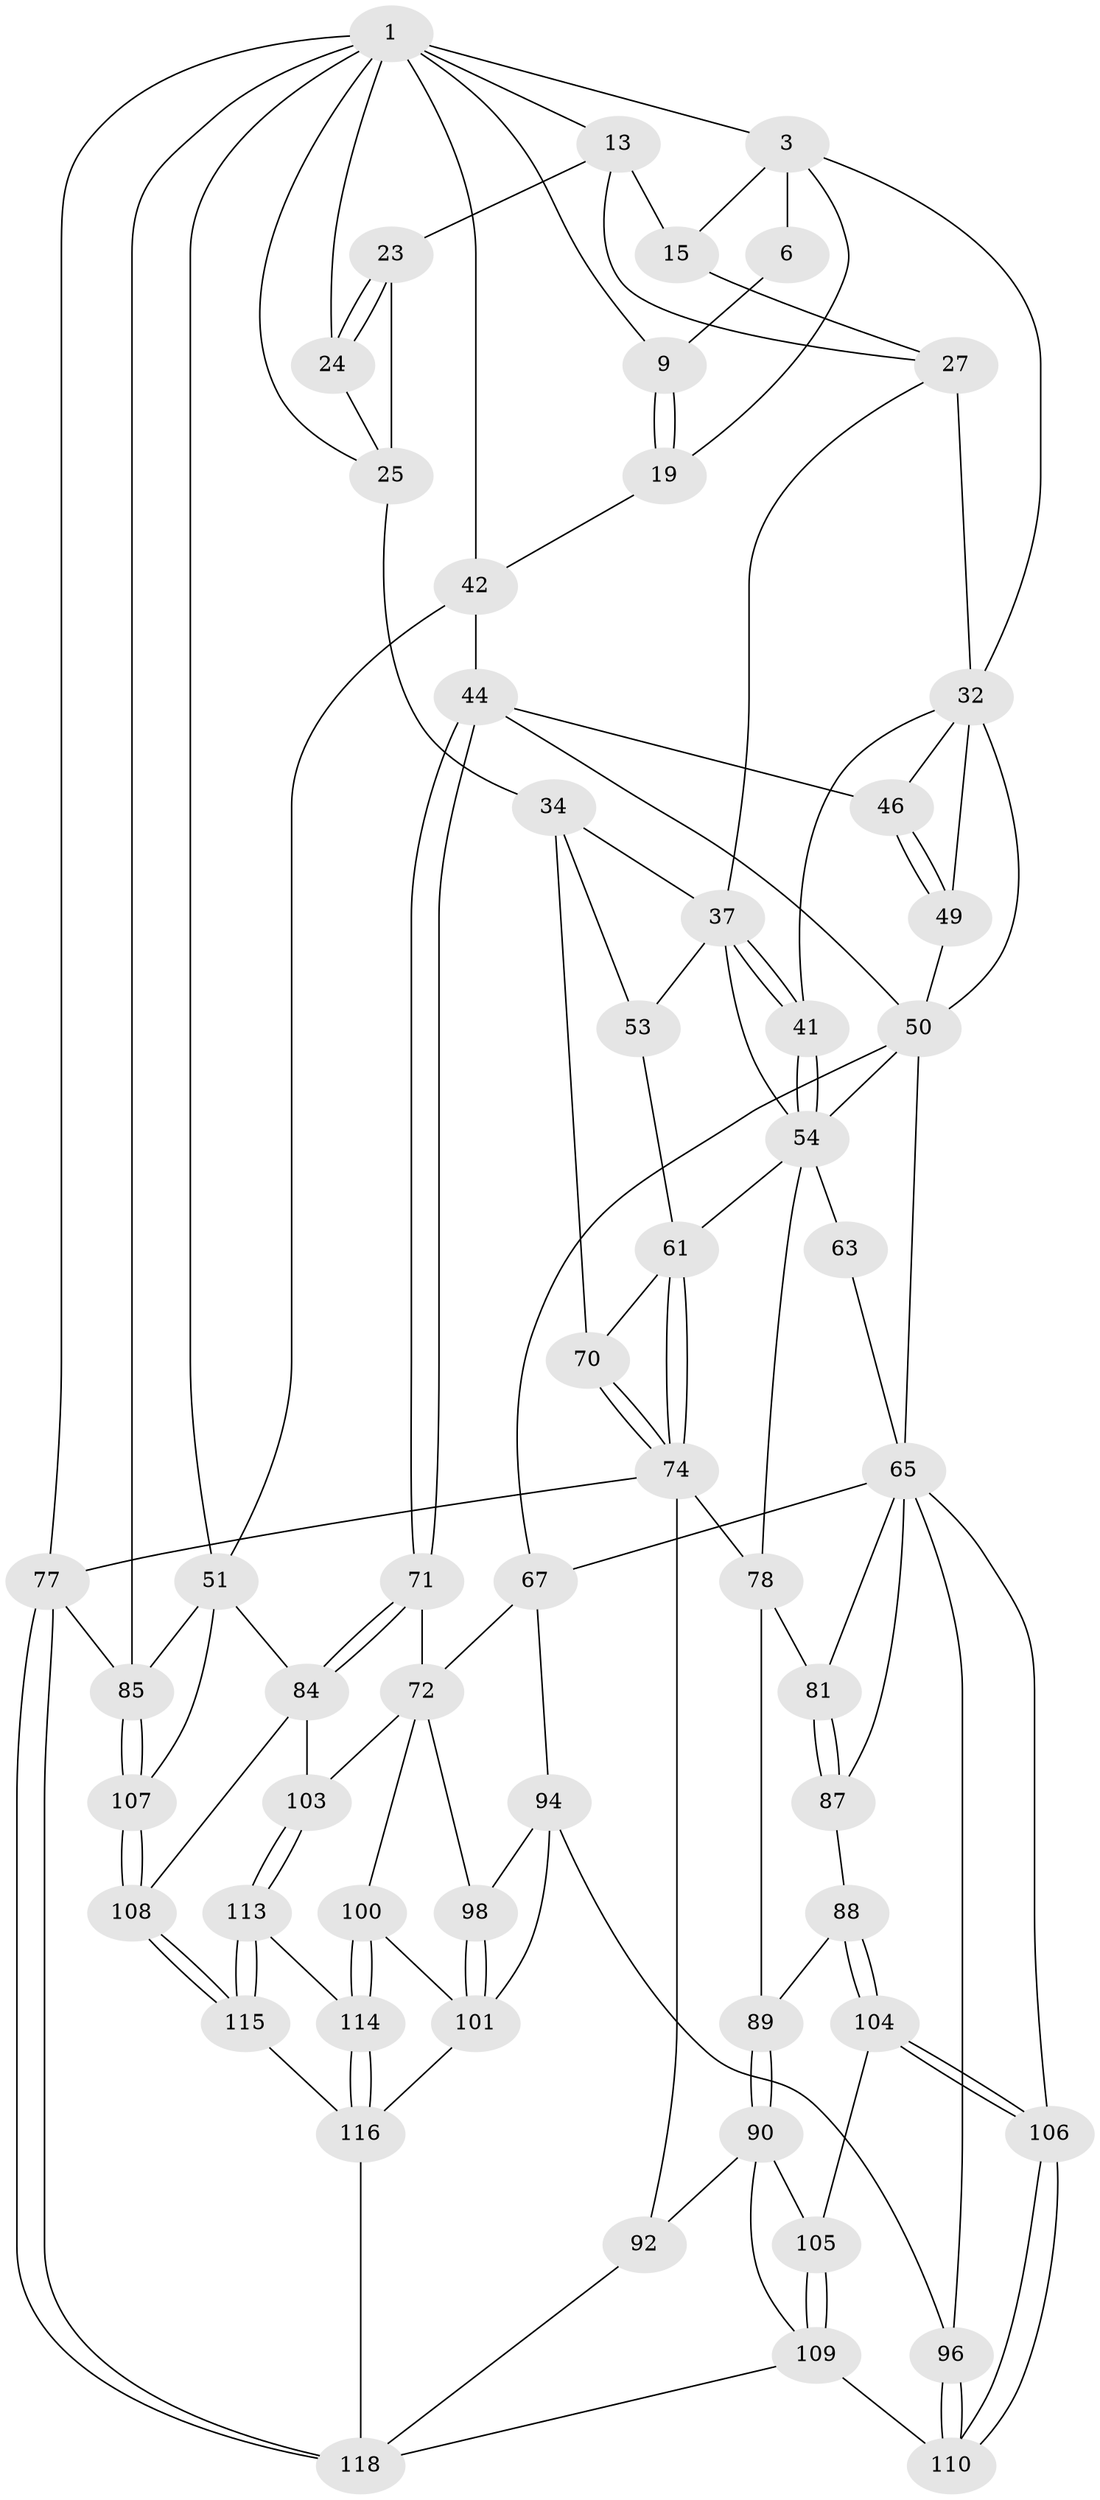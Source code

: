 // original degree distribution, {3: 0.01680672268907563, 4: 0.226890756302521, 5: 0.5546218487394958, 6: 0.20168067226890757}
// Generated by graph-tools (version 1.1) at 2025/16/03/09/25 04:16:47]
// undirected, 59 vertices, 136 edges
graph export_dot {
graph [start="1"]
  node [color=gray90,style=filled];
  1 [pos="+0.896921422244293+0",super="+7+11+2"];
  3 [pos="+0.559795225709945+0",super="+14+4"];
  6 [pos="+0.8852002107414625+0",super="+10"];
  9 [pos="+0.9771772112844358+0.2666521358502751"];
  13 [pos="+0.2705955084667869+0",super="+17"];
  15 [pos="+0.4508375421618822+0.20125413143609525",super="+16"];
  19 [pos="+0.8284266313496284+0.1395973178935892",super="+20"];
  23 [pos="+0.1478573485281421+0.24011815440769224"];
  24 [pos="+0.11785601740127147+0.1304537482638798"];
  25 [pos="+0+0.1734997293160402",super="+26"];
  27 [pos="+0.29672702585906324+0.2911416104765076",super="+31+28"];
  32 [pos="+0.5887639078467631+0.2878515761416304",super="+47+33"];
  34 [pos="+0.06803112435229201+0.40506582582950734",super="+35"];
  37 [pos="+0.21459234110527572+0.3870342393850641",super="+38"];
  41 [pos="+0.27567871266906424+0.4494165656212541"];
  42 [pos="+0.7413190792860671+0.2573543773572259",super="+43"];
  44 [pos="+0.791574093184101+0.5689178549613573",super="+45"];
  46 [pos="+0.6545396360971018+0.4815675570529926"];
  49 [pos="+0.45470993851867153+0.5099469057525033"];
  50 [pos="+0.4542730766586785+0.5102203424515154",super="+56"];
  51 [pos="+1+0.45406240485740873",super="+82"];
  53 [pos="+0.09777778353013489+0.6069536551192892"];
  54 [pos="+0.26755177919283113+0.5250224040586254",super="+58+55"];
  61 [pos="+0.11049511521416079+0.640102701512922",super="+62"];
  63 [pos="+0.27196331532651824+0.6611558608802023"];
  65 [pos="+0.3615724633577513+0.7210743323568316",super="+69+66"];
  67 [pos="+0.5003954141718694+0.6909005105153725",super="+68"];
  70 [pos="+0+0.5597670357700387"];
  71 [pos="+0.7573164461271512+0.6775751158073134"];
  72 [pos="+0.7083670478428891+0.7221178838710659",super="+73+99"];
  74 [pos="+0+0.7881431595490033",super="+75"];
  77 [pos="+0+1"];
  78 [pos="+0.13862334290069664+0.7264164110705273",super="+79"];
  81 [pos="+0.2769652901173137+0.7503211116482322"];
  84 [pos="+0.8750996512684646+0.8126235809050897",super="+102"];
  85 [pos="+1+1"];
  87 [pos="+0.282876735708497+0.8020725517229984"];
  88 [pos="+0.26740127687515447+0.8213066787360211"];
  89 [pos="+0.12913374748206813+0.7619214804084125"];
  90 [pos="+0.17440601280783108+0.8436617329235242",super="+91"];
  92 [pos="+0.11222001715596465+0.9201764069792981"];
  94 [pos="+0.49018399146414077+0.848131192970767",super="+95"];
  96 [pos="+0.3965596375203528+0.9172746340053006"];
  98 [pos="+0.6087830441828661+0.8194613679664289"];
  100 [pos="+0.6307538542838447+0.9191564687328205"];
  101 [pos="+0.6141325204123346+0.8995994872796259",super="+112"];
  103 [pos="+0.7410432525650779+0.8881686214384245"];
  104 [pos="+0.2524610732983993+0.8605100160672876"];
  105 [pos="+0.2285032297353305+0.8653715488248173"];
  106 [pos="+0.28833966240845293+0.9132807669471653"];
  107 [pos="+1+1"];
  108 [pos="+1+1"];
  109 [pos="+0.1878102443648526+0.9226142860283074",super="+111"];
  110 [pos="+0.31187383219745357+1"];
  113 [pos="+0.7131509340314153+0.9451827570125952"];
  114 [pos="+0.6324699398260732+0.9229703336261476"];
  115 [pos="+0.834180922359105+1"];
  116 [pos="+0.5302261989988627+1",super="+117"];
  118 [pos="+0.3115192818569791+1",super="+119"];
  1 -- 51;
  1 -- 85;
  1 -- 9;
  1 -- 42;
  1 -- 77;
  1 -- 24;
  1 -- 25;
  1 -- 13 [weight=2];
  1 -- 3;
  3 -- 15;
  3 -- 32;
  3 -- 19 [weight=2];
  3 -- 6 [weight=2];
  6 -- 9;
  9 -- 19;
  9 -- 19;
  13 -- 27;
  13 -- 23;
  13 -- 15;
  15 -- 27 [weight=2];
  19 -- 42;
  23 -- 24;
  23 -- 24;
  23 -- 25;
  24 -- 25;
  25 -- 34 [weight=2];
  27 -- 37;
  27 -- 32;
  32 -- 46;
  32 -- 49;
  32 -- 41;
  32 -- 50;
  34 -- 53;
  34 -- 70;
  34 -- 37;
  37 -- 41;
  37 -- 41;
  37 -- 53;
  37 -- 54;
  41 -- 54;
  41 -- 54;
  42 -- 51;
  42 -- 44;
  44 -- 71;
  44 -- 71;
  44 -- 46;
  44 -- 50;
  46 -- 49;
  46 -- 49;
  49 -- 50;
  50 -- 65;
  50 -- 67;
  50 -- 54;
  51 -- 107;
  51 -- 84;
  51 -- 85;
  53 -- 61;
  54 -- 63 [weight=2];
  54 -- 61;
  54 -- 78;
  61 -- 74;
  61 -- 74;
  61 -- 70;
  63 -- 65;
  65 -- 96;
  65 -- 87;
  65 -- 106;
  65 -- 67;
  65 -- 81;
  67 -- 72;
  67 -- 94;
  70 -- 74;
  70 -- 74;
  71 -- 72;
  71 -- 84;
  71 -- 84;
  72 -- 98;
  72 -- 100;
  72 -- 103;
  74 -- 92;
  74 -- 77;
  74 -- 78;
  77 -- 118;
  77 -- 118;
  77 -- 85;
  78 -- 81;
  78 -- 89;
  81 -- 87;
  81 -- 87;
  84 -- 108;
  84 -- 103;
  85 -- 107;
  85 -- 107;
  87 -- 88;
  88 -- 89;
  88 -- 104;
  88 -- 104;
  89 -- 90;
  89 -- 90;
  90 -- 105;
  90 -- 92;
  90 -- 109;
  92 -- 118;
  94 -- 98;
  94 -- 96;
  94 -- 101;
  96 -- 110;
  96 -- 110;
  98 -- 101;
  98 -- 101;
  100 -- 101;
  100 -- 114;
  100 -- 114;
  101 -- 116;
  103 -- 113;
  103 -- 113;
  104 -- 105;
  104 -- 106;
  104 -- 106;
  105 -- 109;
  105 -- 109;
  106 -- 110;
  106 -- 110;
  107 -- 108;
  107 -- 108;
  108 -- 115;
  108 -- 115;
  109 -- 118;
  109 -- 110;
  113 -- 114;
  113 -- 115;
  113 -- 115;
  114 -- 116;
  114 -- 116;
  115 -- 116;
  116 -- 118;
}
